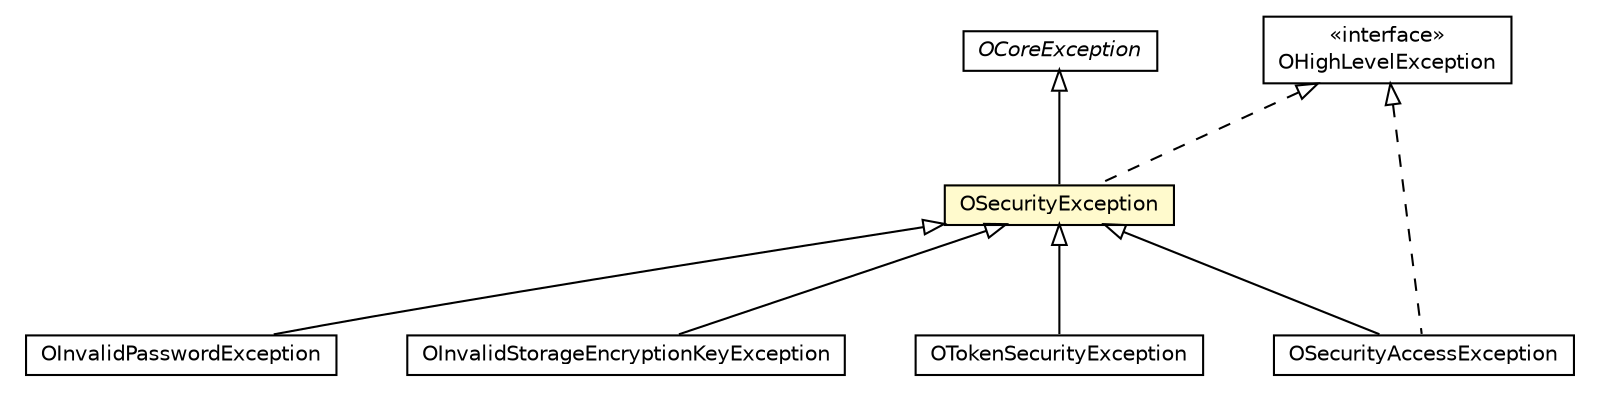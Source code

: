 #!/usr/local/bin/dot
#
# Class diagram 
# Generated by UMLGraph version R5_6-24-gf6e263 (http://www.umlgraph.org/)
#

digraph G {
	edge [fontname="Helvetica",fontsize=10,labelfontname="Helvetica",labelfontsize=10];
	node [fontname="Helvetica",fontsize=10,shape=plaintext];
	nodesep=0.25;
	ranksep=0.5;
	// com.orientechnologies.common.exception.OHighLevelException
	c3615376 [label=<<table title="com.orientechnologies.common.exception.OHighLevelException" border="0" cellborder="1" cellspacing="0" cellpadding="2" port="p" href="../../../common/exception/OHighLevelException.html">
		<tr><td><table border="0" cellspacing="0" cellpadding="1">
<tr><td align="center" balign="center"> &#171;interface&#187; </td></tr>
<tr><td align="center" balign="center"> OHighLevelException </td></tr>
		</table></td></tr>
		</table>>, URL="../../../common/exception/OHighLevelException.html", fontname="Helvetica", fontcolor="black", fontsize=10.0];
	// com.orientechnologies.orient.core.security.OInvalidPasswordException
	c3616403 [label=<<table title="com.orientechnologies.orient.core.security.OInvalidPasswordException" border="0" cellborder="1" cellspacing="0" cellpadding="2" port="p" href="../security/OInvalidPasswordException.html">
		<tr><td><table border="0" cellspacing="0" cellpadding="1">
<tr><td align="center" balign="center"> OInvalidPasswordException </td></tr>
		</table></td></tr>
		</table>>, URL="../security/OInvalidPasswordException.html", fontname="Helvetica", fontcolor="black", fontsize=10.0];
	// com.orientechnologies.orient.core.exception.OCoreException
	c3616460 [label=<<table title="com.orientechnologies.orient.core.exception.OCoreException" border="0" cellborder="1" cellspacing="0" cellpadding="2" port="p" href="./OCoreException.html">
		<tr><td><table border="0" cellspacing="0" cellpadding="1">
<tr><td align="center" balign="center"><font face="Helvetica-Oblique"> OCoreException </font></td></tr>
		</table></td></tr>
		</table>>, URL="./OCoreException.html", fontname="Helvetica", fontcolor="black", fontsize=10.0];
	// com.orientechnologies.orient.core.exception.OSecurityException
	c3616466 [label=<<table title="com.orientechnologies.orient.core.exception.OSecurityException" border="0" cellborder="1" cellspacing="0" cellpadding="2" port="p" bgcolor="lemonChiffon" href="./OSecurityException.html">
		<tr><td><table border="0" cellspacing="0" cellpadding="1">
<tr><td align="center" balign="center"> OSecurityException </td></tr>
		</table></td></tr>
		</table>>, URL="./OSecurityException.html", fontname="Helvetica", fontcolor="black", fontsize=10.0];
	// com.orientechnologies.orient.core.exception.OSecurityAccessException
	c3616486 [label=<<table title="com.orientechnologies.orient.core.exception.OSecurityAccessException" border="0" cellborder="1" cellspacing="0" cellpadding="2" port="p" href="./OSecurityAccessException.html">
		<tr><td><table border="0" cellspacing="0" cellpadding="1">
<tr><td align="center" balign="center"> OSecurityAccessException </td></tr>
		</table></td></tr>
		</table>>, URL="./OSecurityAccessException.html", fontname="Helvetica", fontcolor="black", fontsize=10.0];
	// com.orientechnologies.orient.core.exception.OInvalidStorageEncryptionKeyException
	c3616487 [label=<<table title="com.orientechnologies.orient.core.exception.OInvalidStorageEncryptionKeyException" border="0" cellborder="1" cellspacing="0" cellpadding="2" port="p" href="./OInvalidStorageEncryptionKeyException.html">
		<tr><td><table border="0" cellspacing="0" cellpadding="1">
<tr><td align="center" balign="center"> OInvalidStorageEncryptionKeyException </td></tr>
		</table></td></tr>
		</table>>, URL="./OInvalidStorageEncryptionKeyException.html", fontname="Helvetica", fontcolor="black", fontsize=10.0];
	// com.orientechnologies.orient.enterprise.channel.binary.OTokenSecurityException
	c3616663 [label=<<table title="com.orientechnologies.orient.enterprise.channel.binary.OTokenSecurityException" border="0" cellborder="1" cellspacing="0" cellpadding="2" port="p" href="../../enterprise/channel/binary/OTokenSecurityException.html">
		<tr><td><table border="0" cellspacing="0" cellpadding="1">
<tr><td align="center" balign="center"> OTokenSecurityException </td></tr>
		</table></td></tr>
		</table>>, URL="../../enterprise/channel/binary/OTokenSecurityException.html", fontname="Helvetica", fontcolor="black", fontsize=10.0];
	//com.orientechnologies.orient.core.security.OInvalidPasswordException extends com.orientechnologies.orient.core.exception.OSecurityException
	c3616466:p -> c3616403:p [dir=back,arrowtail=empty];
	//com.orientechnologies.orient.core.exception.OSecurityException extends com.orientechnologies.orient.core.exception.OCoreException
	c3616460:p -> c3616466:p [dir=back,arrowtail=empty];
	//com.orientechnologies.orient.core.exception.OSecurityException implements com.orientechnologies.common.exception.OHighLevelException
	c3615376:p -> c3616466:p [dir=back,arrowtail=empty,style=dashed];
	//com.orientechnologies.orient.core.exception.OSecurityAccessException extends com.orientechnologies.orient.core.exception.OSecurityException
	c3616466:p -> c3616486:p [dir=back,arrowtail=empty];
	//com.orientechnologies.orient.core.exception.OSecurityAccessException implements com.orientechnologies.common.exception.OHighLevelException
	c3615376:p -> c3616486:p [dir=back,arrowtail=empty,style=dashed];
	//com.orientechnologies.orient.core.exception.OInvalidStorageEncryptionKeyException extends com.orientechnologies.orient.core.exception.OSecurityException
	c3616466:p -> c3616487:p [dir=back,arrowtail=empty];
	//com.orientechnologies.orient.enterprise.channel.binary.OTokenSecurityException extends com.orientechnologies.orient.core.exception.OSecurityException
	c3616466:p -> c3616663:p [dir=back,arrowtail=empty];
}

